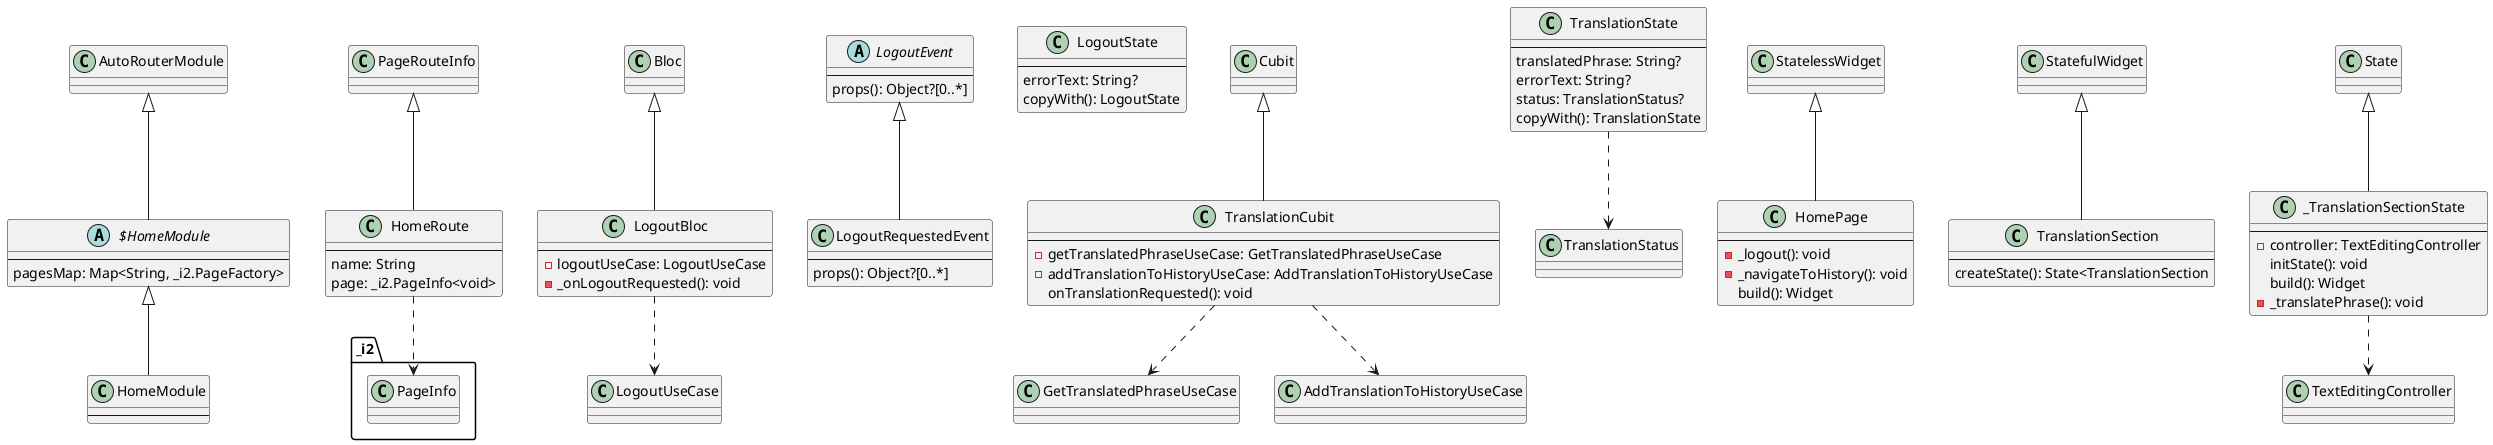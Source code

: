 @startuml
class HomeModule {
---
}
$HomeModule <|-- HomeModule
abstract class $HomeModule {
---
pagesMap: Map<String, _i2.PageFactory>
}
AutoRouterModule <|-- $HomeModule
class HomeRoute {
---
name: String
page: _i2.PageInfo<void>
}
PageRouteInfo <|-- HomeRoute
HomeRoute ..> _i2.PageInfo
class LogoutBloc {
---
-logoutUseCase: LogoutUseCase
-_onLogoutRequested(): void
}
Bloc <|-- LogoutBloc
LogoutBloc ..> LogoutUseCase
abstract class LogoutEvent {
---
props(): Object?[0..*]
}
class LogoutRequestedEvent {
---
props(): Object?[0..*]
}
LogoutEvent <|-- LogoutRequestedEvent
class LogoutState {
---
errorText: String?
copyWith(): LogoutState
}
class TranslationCubit {
---
-getTranslatedPhraseUseCase: GetTranslatedPhraseUseCase
-addTranslationToHistoryUseCase: AddTranslationToHistoryUseCase
onTranslationRequested(): void
}
Cubit <|-- TranslationCubit
TranslationCubit ..> GetTranslatedPhraseUseCase
TranslationCubit ..> AddTranslationToHistoryUseCase
class TranslationState {
---
translatedPhrase: String?
errorText: String?
status: TranslationStatus?
copyWith(): TranslationState
}
TranslationState ..> TranslationStatus
class HomePage {
---
-_logout(): void
-_navigateToHistory(): void
build(): Widget
}
StatelessWidget <|-- HomePage
class TranslationSection {
---
createState(): State<TranslationSection
}
StatefulWidget <|-- TranslationSection
class _TranslationSectionState {
---
-controller: TextEditingController
initState(): void
build(): Widget
-_translatePhrase(): void
}
State <|-- _TranslationSectionState
_TranslationSectionState ..> TextEditingController
@enduml